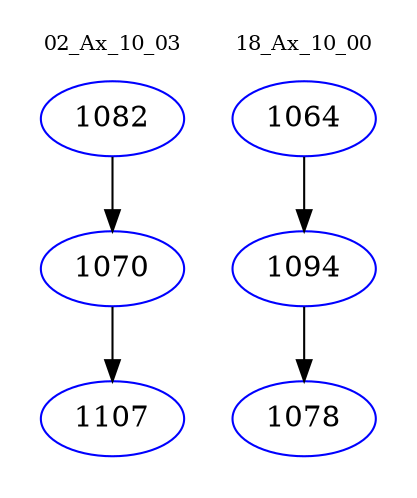 digraph{
subgraph cluster_0 {
color = white
label = "02_Ax_10_03";
fontsize=10;
T0_1082 [label="1082", color="blue"]
T0_1082 -> T0_1070 [color="black"]
T0_1070 [label="1070", color="blue"]
T0_1070 -> T0_1107 [color="black"]
T0_1107 [label="1107", color="blue"]
}
subgraph cluster_1 {
color = white
label = "18_Ax_10_00";
fontsize=10;
T1_1064 [label="1064", color="blue"]
T1_1064 -> T1_1094 [color="black"]
T1_1094 [label="1094", color="blue"]
T1_1094 -> T1_1078 [color="black"]
T1_1078 [label="1078", color="blue"]
}
}
